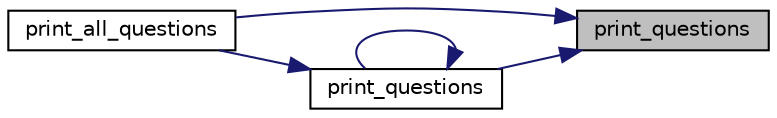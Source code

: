digraph "print_questions"
{
 // LATEX_PDF_SIZE
  edge [fontname="Helvetica",fontsize="10",labelfontname="Helvetica",labelfontsize="10"];
  node [fontname="Helvetica",fontsize="10",shape=record];
  rankdir="RL";
  Node1 [label="print_questions",height=0.2,width=0.4,color="black", fillcolor="grey75", style="filled", fontcolor="black",tooltip=" "];
  Node1 -> Node2 [dir="back",color="midnightblue",fontsize="10",style="solid",fontname="Helvetica"];
  Node2 [label="print_all_questions",height=0.2,width=0.4,color="black", fillcolor="white", style="filled",URL="$question__functions_8h.html#a39d8e5f2bcb9b95fbdace851c44493bd",tooltip=" "];
  Node1 -> Node3 [dir="back",color="midnightblue",fontsize="10",style="solid",fontname="Helvetica"];
  Node3 [label="print_questions",height=0.2,width=0.4,color="black", fillcolor="white", style="filled",URL="$question__functions_8h.html#a266a6f8800bd0ffd6e4cc748097698d2",tooltip=" "];
  Node3 -> Node2 [dir="back",color="midnightblue",fontsize="10",style="solid",fontname="Helvetica"];
  Node3 -> Node3 [dir="back",color="midnightblue",fontsize="10",style="solid",fontname="Helvetica"];
}

